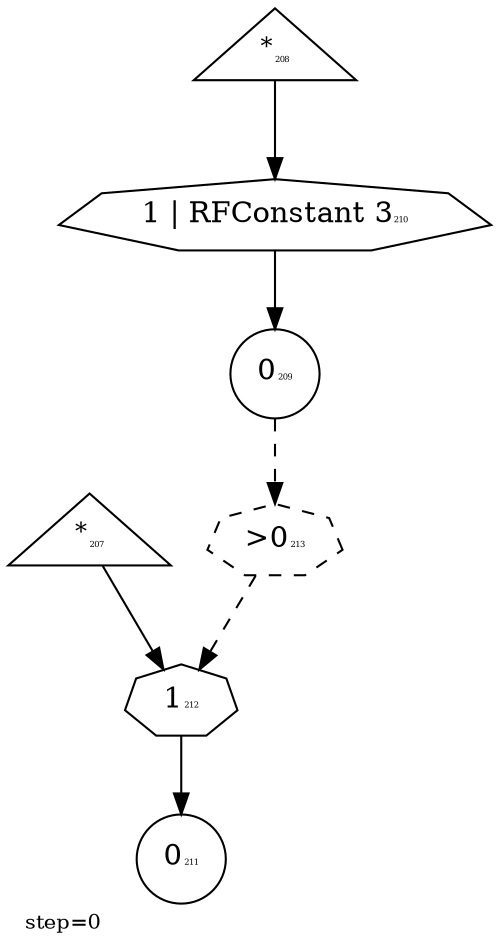 digraph {
  graph  [labelloc=bottom,labeljust=left,fontsize="10",label="step=0"];
  "207" [shape=triangle,peripheries="1",label=<<SUP>*</SUP><FONT POINT-SIZE='4'>207</FONT>>,labelfontcolor=black,color=black];
  "208" [shape=triangle,peripheries="1",label=<<SUP>*</SUP><FONT POINT-SIZE='4'>208</FONT>>,labelfontcolor=black,color=black];
  "209" [shape=circle,peripheries="1",label=<0<FONT POINT-SIZE='4'>209</FONT>>,labelfontcolor=black,color=black];
  "211" [shape=circle,peripheries="1",label=<0<FONT POINT-SIZE='4'>211</FONT>>,labelfontcolor=black,color=black];
  "210" [label=<1 | RFConstant 3<FONT POINT-SIZE='4'>210</FONT>>,peripheries="1",color=black,shape=septagon];
  "208" -> "210" [color=black];
  "210" -> "209" [color=black];
  "212" [label=<1<FONT POINT-SIZE='4'>212</FONT>>,peripheries="1",color=black,shape=septagon];
  "207" -> "212" [color=black];
  "212" -> "211" [color=black];
  "213" [label=<&gt;0<FONT POINT-SIZE='4'>213</FONT>>,peripheries="1",color=black,style=dashed,shape=septagon];
  "209" -> "213" [style=dashed,color=black];
  "213" -> "212" [style=dashed,color=black];
}